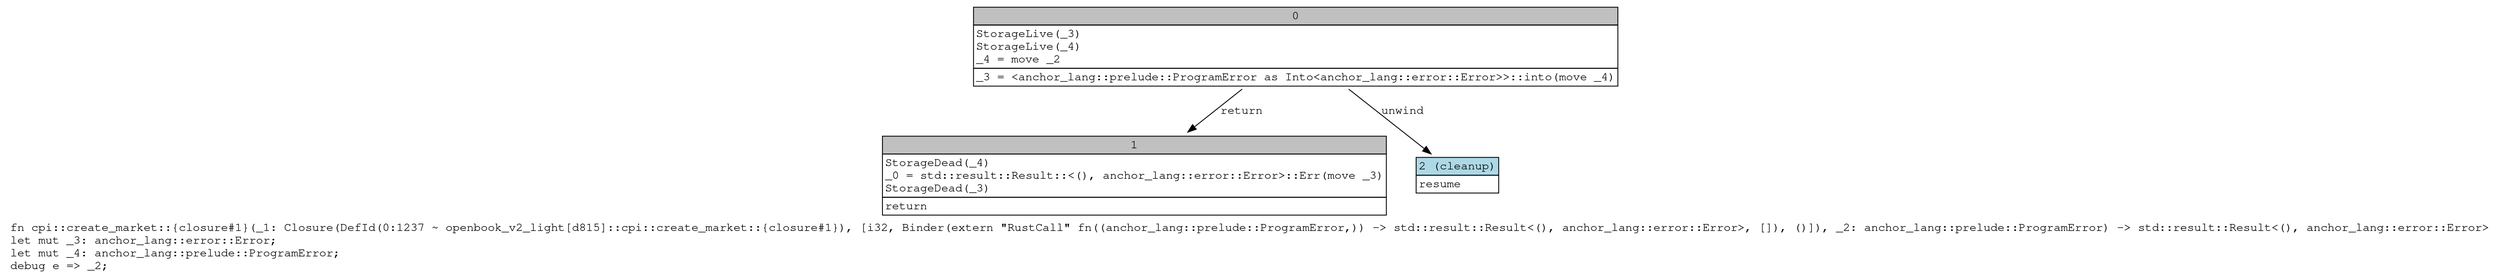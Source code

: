 digraph Mir_0_1237 {
    graph [fontname="Courier, monospace"];
    node [fontname="Courier, monospace"];
    edge [fontname="Courier, monospace"];
    label=<fn cpi::create_market::{closure#1}(_1: Closure(DefId(0:1237 ~ openbook_v2_light[d815]::cpi::create_market::{closure#1}), [i32, Binder(extern &quot;RustCall&quot; fn((anchor_lang::prelude::ProgramError,)) -&gt; std::result::Result&lt;(), anchor_lang::error::Error&gt;, []), ()]), _2: anchor_lang::prelude::ProgramError) -&gt; std::result::Result&lt;(), anchor_lang::error::Error&gt;<br align="left"/>let mut _3: anchor_lang::error::Error;<br align="left"/>let mut _4: anchor_lang::prelude::ProgramError;<br align="left"/>debug e =&gt; _2;<br align="left"/>>;
    bb0__0_1237 [shape="none", label=<<table border="0" cellborder="1" cellspacing="0"><tr><td bgcolor="gray" align="center" colspan="1">0</td></tr><tr><td align="left" balign="left">StorageLive(_3)<br/>StorageLive(_4)<br/>_4 = move _2<br/></td></tr><tr><td align="left">_3 = &lt;anchor_lang::prelude::ProgramError as Into&lt;anchor_lang::error::Error&gt;&gt;::into(move _4)</td></tr></table>>];
    bb1__0_1237 [shape="none", label=<<table border="0" cellborder="1" cellspacing="0"><tr><td bgcolor="gray" align="center" colspan="1">1</td></tr><tr><td align="left" balign="left">StorageDead(_4)<br/>_0 = std::result::Result::&lt;(), anchor_lang::error::Error&gt;::Err(move _3)<br/>StorageDead(_3)<br/></td></tr><tr><td align="left">return</td></tr></table>>];
    bb2__0_1237 [shape="none", label=<<table border="0" cellborder="1" cellspacing="0"><tr><td bgcolor="lightblue" align="center" colspan="1">2 (cleanup)</td></tr><tr><td align="left">resume</td></tr></table>>];
    bb0__0_1237 -> bb1__0_1237 [label="return"];
    bb0__0_1237 -> bb2__0_1237 [label="unwind"];
}
